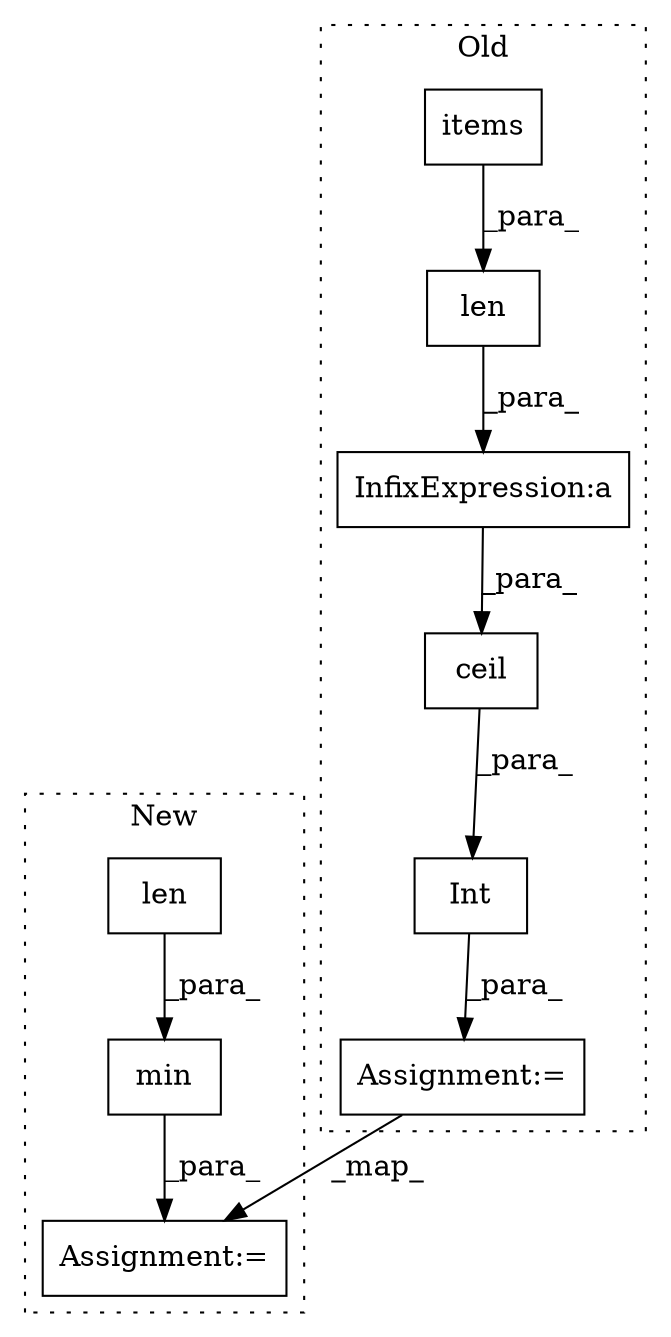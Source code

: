 digraph G {
subgraph cluster0 {
1 [label="ceil" a="32" s="2258,2291" l="5,1" shape="box"];
3 [label="InfixExpression:a" a="27" s="2283" l="3" shape="box"];
4 [label="Int" a="32" s="2248,2292" l="4,1" shape="box"];
6 [label="Assignment:=" a="7" s="2247" l="1" shape="box"];
8 [label="len" a="32" s="2263,2282" l="4,1" shape="box"];
9 [label="items" a="32" s="2275" l="7" shape="box"];
label = "Old";
style="dotted";
}
subgraph cluster1 {
2 [label="min" a="32" s="1781,1803" l="4,1" shape="box"];
5 [label="len" a="32" s="1791,1802" l="4,1" shape="box"];
7 [label="Assignment:=" a="7" s="1780" l="1" shape="box"];
label = "New";
style="dotted";
}
1 -> 4 [label="_para_"];
2 -> 7 [label="_para_"];
3 -> 1 [label="_para_"];
4 -> 6 [label="_para_"];
5 -> 2 [label="_para_"];
6 -> 7 [label="_map_"];
8 -> 3 [label="_para_"];
9 -> 8 [label="_para_"];
}